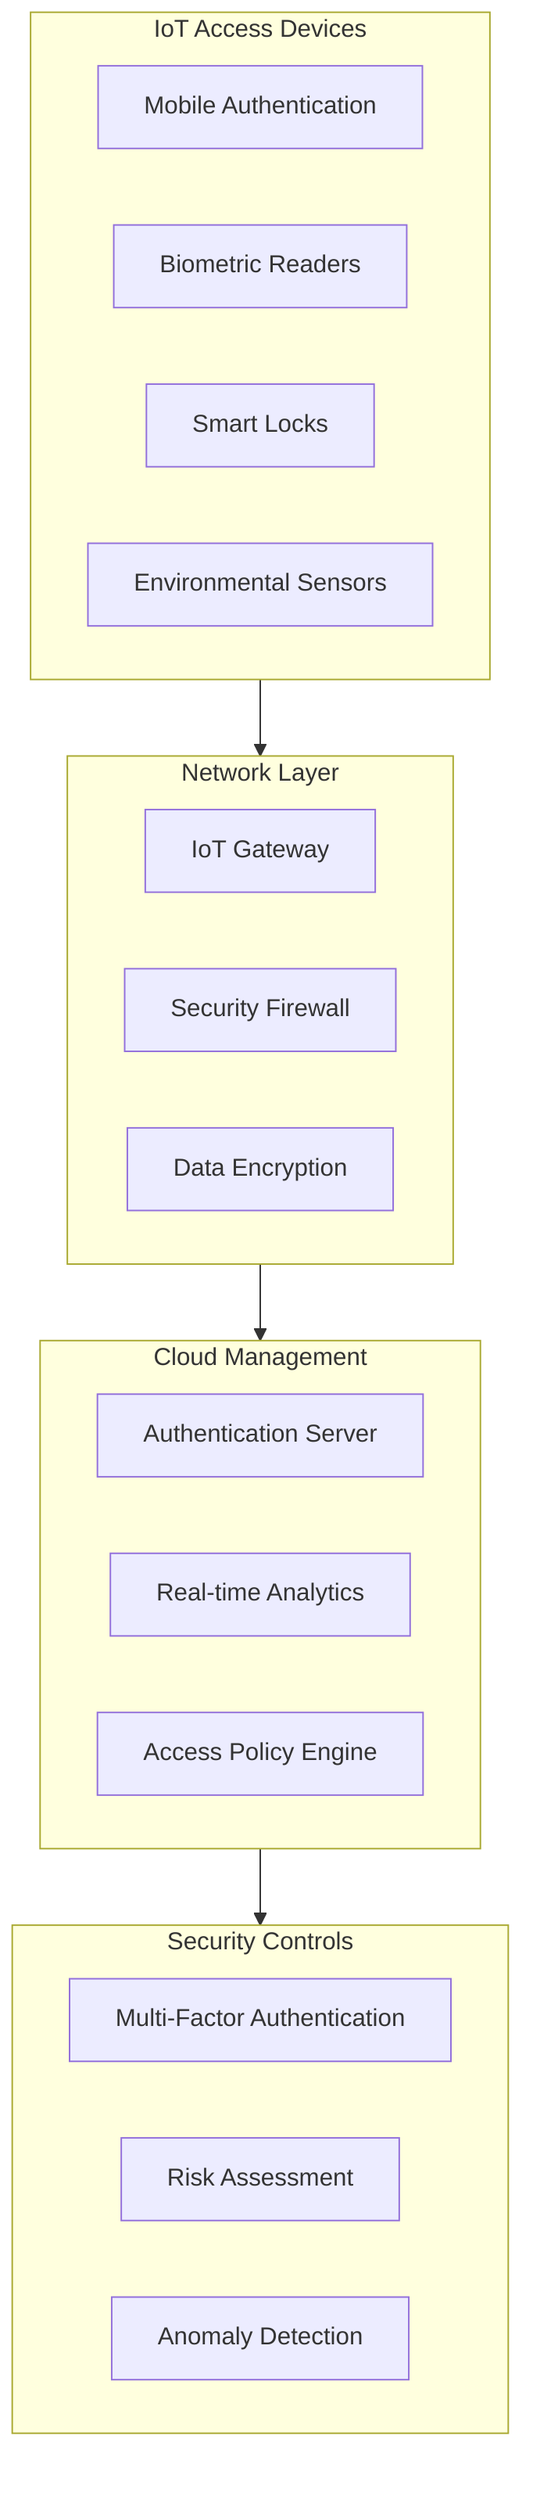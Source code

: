 flowchart TB
    subgraph IoTDevices["IoT Access Devices"]
        MobileAuth["Mobile Authentication"]
        BioReader["Biometric Readers"]
        SmartLocks["Smart Locks"]
        Sensors["Environmental Sensors"]
    end

    subgraph NetworkLayer["Network Layer"]
        Gateway["IoT Gateway"]
        Firewall["Security Firewall"]
        Encryption["Data Encryption"]
    end

    subgraph CloudPlatform["Cloud Management"]
        AuthServer["Authentication Server"]
        RealTime["Real-time Analytics"]
        PolicyEngine["Access Policy Engine"]
    end

    subgraph SecurityControls["Security Controls"]
        MultiFA["Multi-Factor Authentication"]
        RiskAnalytics["Risk Assessment"]
        AnomalyDetection["Anomaly Detection"]
    end

    IoTDevices --> NetworkLayer
    NetworkLayer --> CloudPlatform
    CloudPlatform --> SecurityControls
